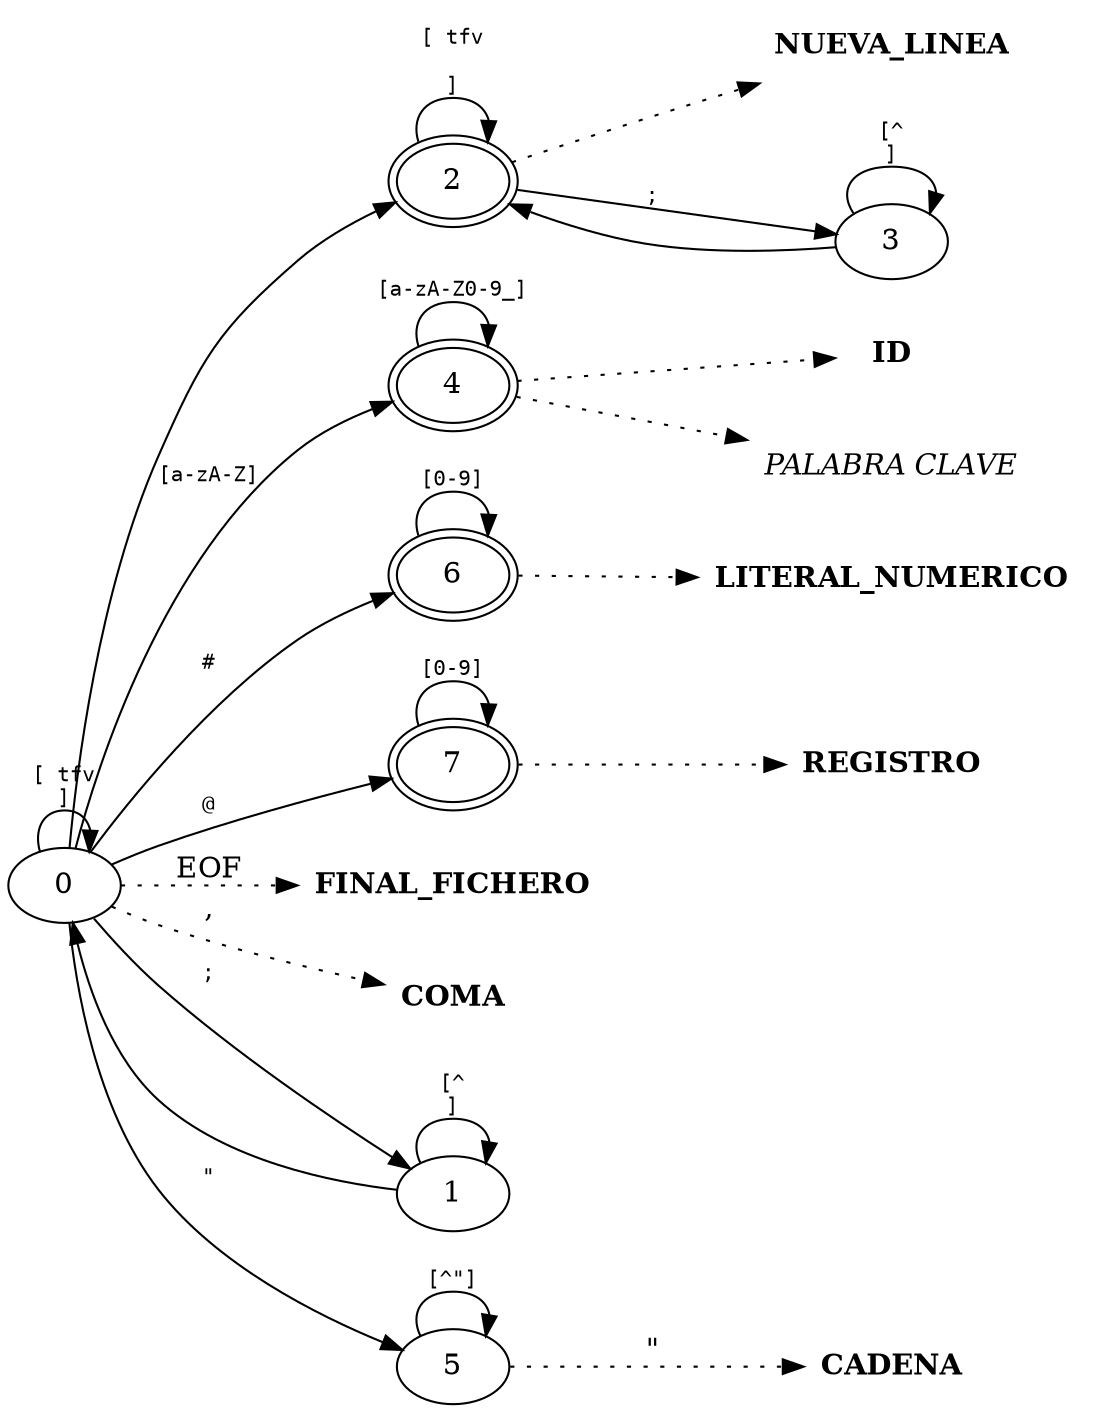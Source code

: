 digraph G {
	rankdir="LR";

	2 [peripheries = 2];
	4 [peripheries = 2];
	6 [peripheries = 2];
	7 [peripheries = 2];

	"NUEVA_LINEA" [shape=plaintext, fontname="Times-Bold"];
	"FINAL_FICHERO" [shape=plaintext, fontname="Times-Bold"];
	"ID" [shape=plaintext, fontname="Times-Bold"];
	"PALABRA CLAVE" [shape=plaintext, fontname="Times-Italic"];
	"CADENA" [shape=plaintext, fontname="Times-Bold"];
	"LITERAL_NUMERICO" [shape=plaintext, fontname="Times-Bold"];
	"REGISTRO" [shape=plaintext, fontname="Times-Bold"];
	"COMA" [shape=plaintext, fontname="Times-Bold"];


	0 -> 0 [fontname="Courier", fontsize="10", label="[\ \t\f\v\r]"];

	0 -> 1 [fontname="Courier", fontsize="10", label=";"];
	1 -> 1 [fontname="Courier", fontsize="10", label="[^\n]"];
	1 -> 0 [fontname="Courier", fontsize="10", label="\n"];

	0 -> 2 [fontname="Courier", fontsize="10", label="\n"];
	2 -> 2 [fontname="Courier", fontsize="10", label="[\ \t\f\v\r\n]"];
	2 -> 3 [fontname="Courier", fontsize="10", label=";"];
	3 -> 3 [fontname="Courier", fontsize="10", label="[^\n]"];
	3 -> 2 [fontname="Courier", fontsize="10", label="\n"];
	2 -> "NUEVA_LINEA" [style=dotted, label=""];

	0 -> "FINAL_FICHERO" [style=dotted, label="EOF"];

	0 -> 4 [fontname="Courier", fontsize="10", label="[a-zA-Z]"];
	4 -> 4 [fontname="Courier", fontsize="10", label="[a-zA-Z0-9_]"];
	4 -> "ID" [style=dotted, label=""];
	4 -> "PALABRA CLAVE" [style=dotted, label=""];

	0 -> 5 [fontname="Courier", fontsize="10", label="\""];
	5 -> 5 [fontname="Courier", fontsize="10", label="[^\"]"];
	5 -> "CADENA" [style=dotted, label="\""];

	0 -> 6 [fontname="Courier", fontsize="10", label="#"];
	6 -> 6 [fontname="Courier", fontsize="10", label="[0-9]"];
	6 -> "LITERAL_NUMERICO" [style=dotted, label=""];

	0 -> 7 [fontname="Courier", fontsize="10", label="@"];
	7 -> 7 [fontname="Courier", fontsize="10", label="[0-9]"];
	7 -> "REGISTRO" [style=dotted, label=""];

	0 -> "COMA" [style=dotted, label=","];
}
